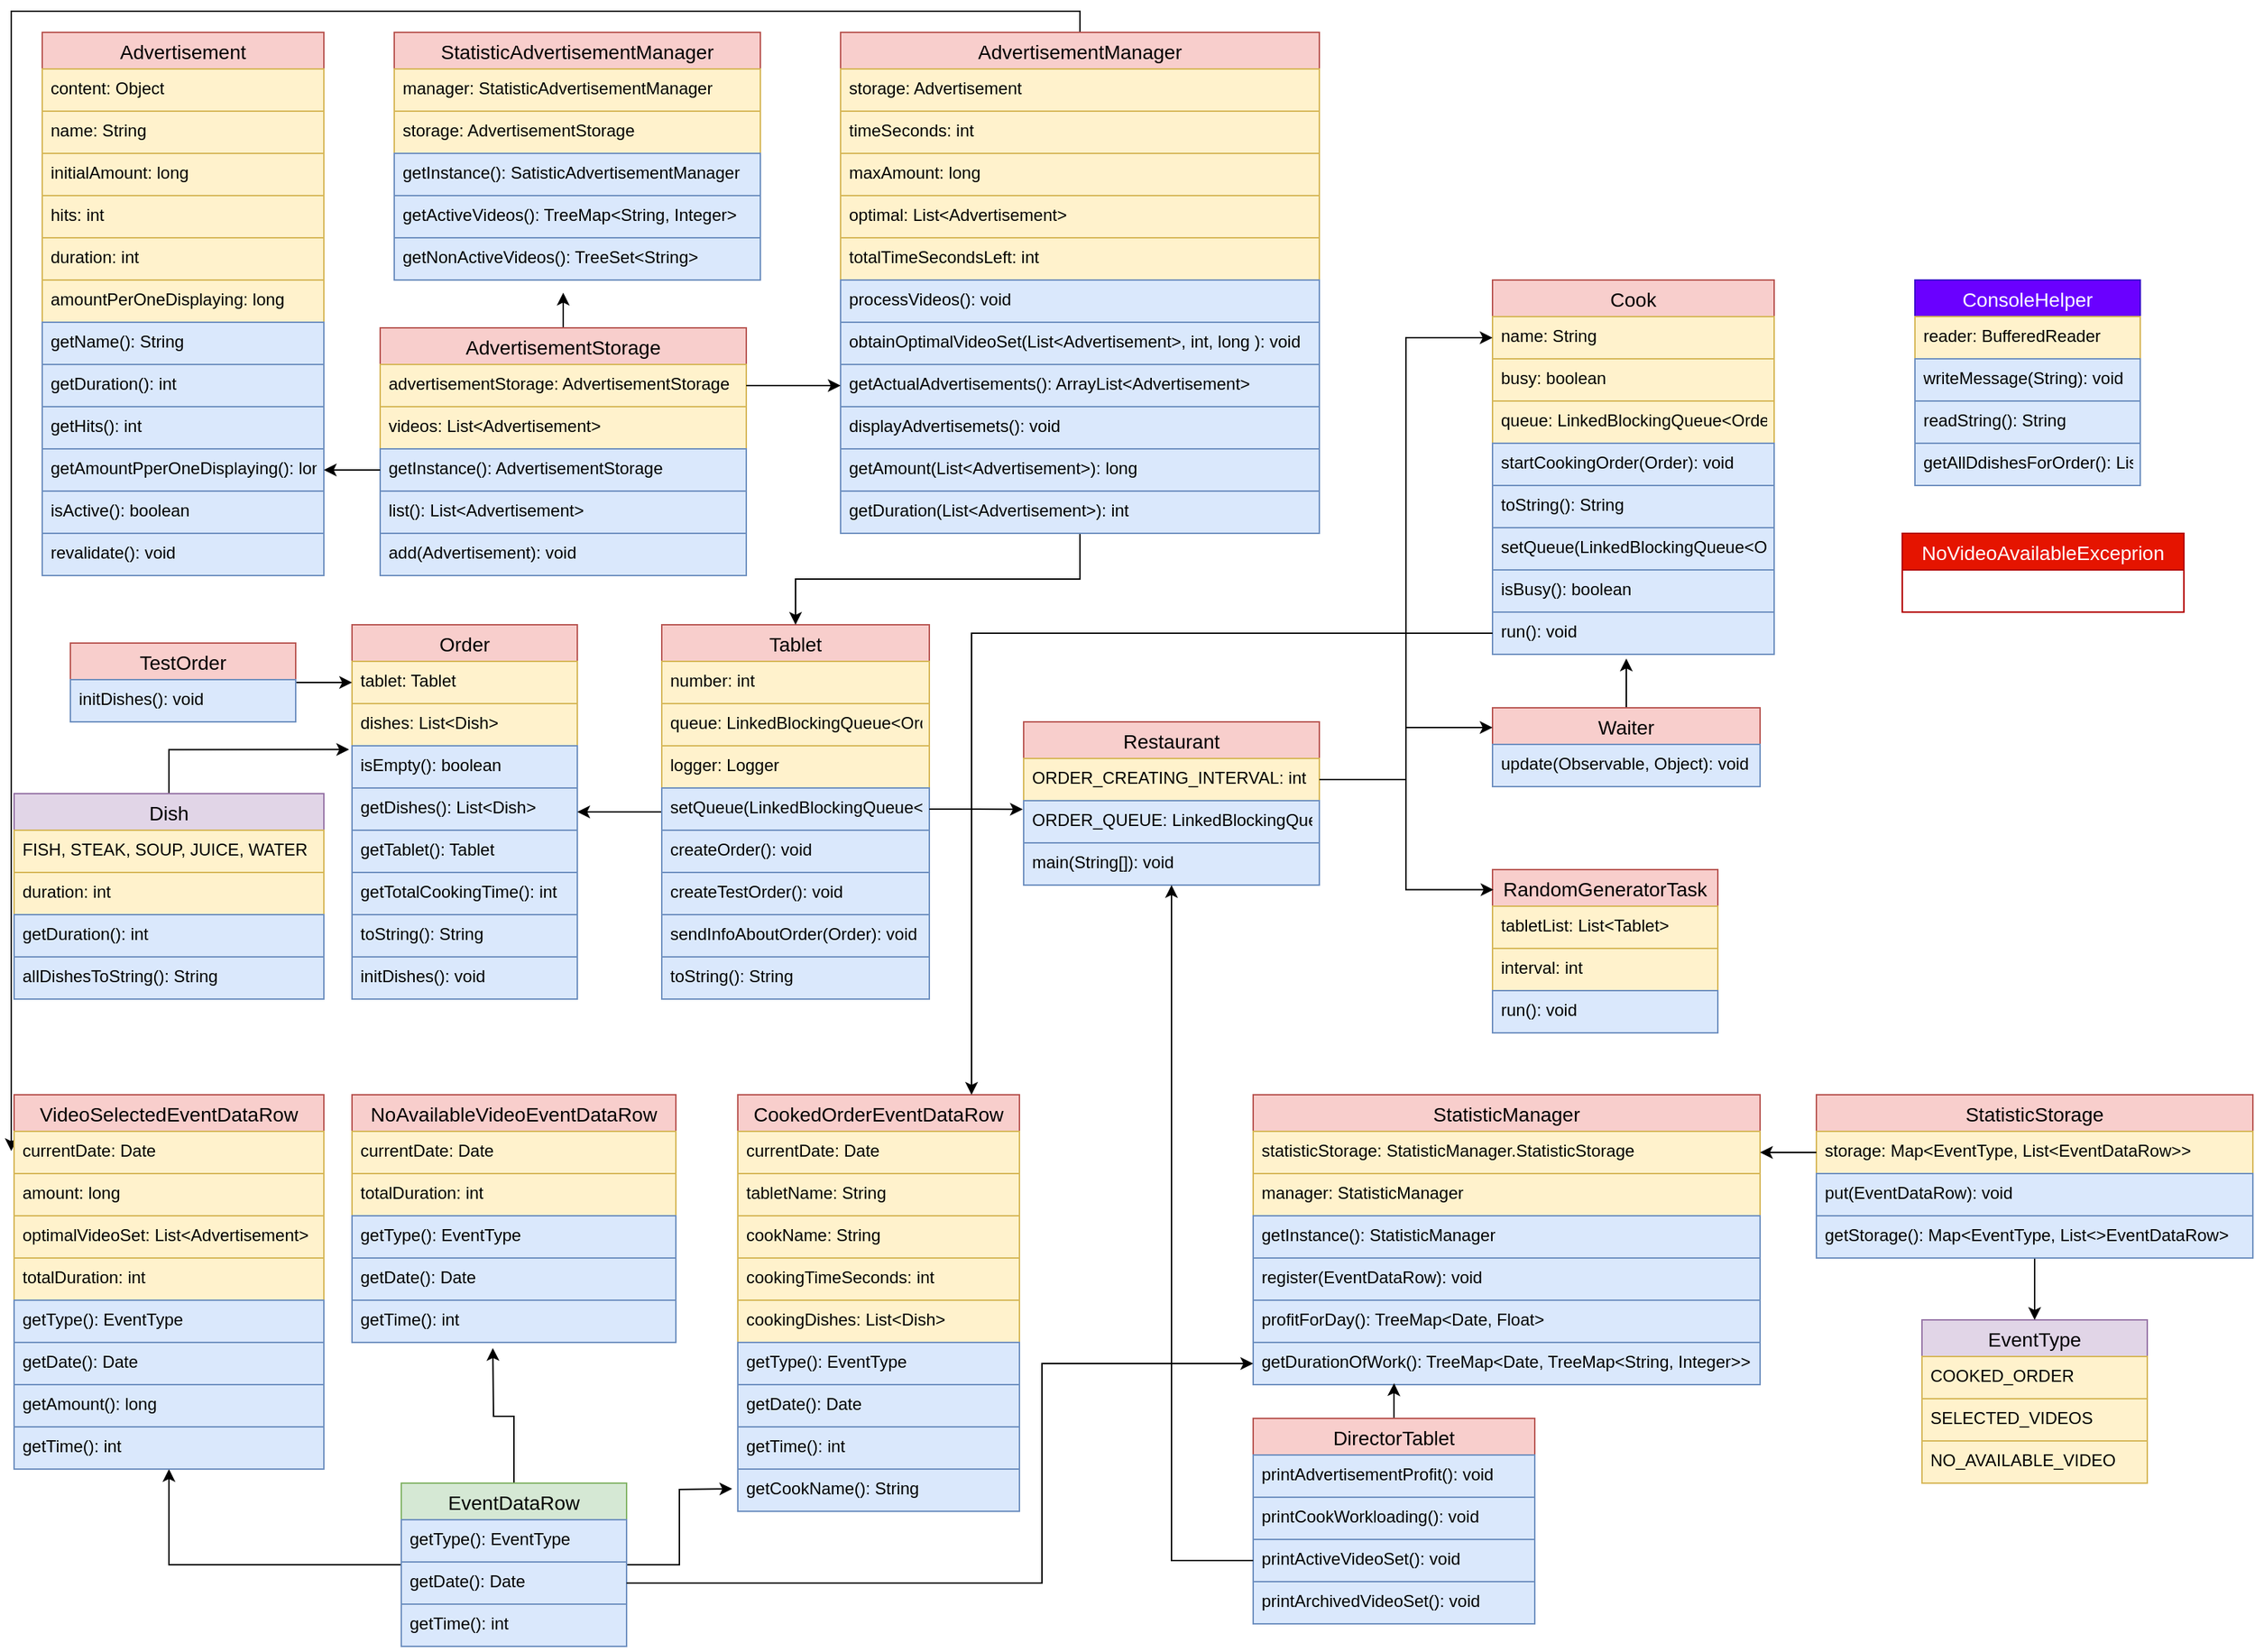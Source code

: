 <mxfile version="14.7.7" type="device"><diagram id="9tcSo3MsW00a01NDQSnM" name="Page-1"><mxGraphModel dx="2866" dy="1134" grid="1" gridSize="10" guides="1" tooltips="1" connect="1" arrows="1" fold="1" page="1" pageScale="1" pageWidth="827" pageHeight="1169" math="0" shadow="0"><root><mxCell id="0"/><mxCell id="1" parent="0"/><mxCell id="SvbA8wDVhmkSrhD4TUdw-50" style="edgeStyle=orthogonalEdgeStyle;rounded=0;orthogonalLoop=1;jettySize=auto;html=1;entryX=-0.013;entryY=1.089;entryDx=0;entryDy=0;entryPerimeter=0;" edge="1" parent="1" source="0KSMePLETnXKYfrE4SNG-3" target="0KSMePLETnXKYfrE4SNG-9"><mxGeometry relative="1" as="geometry"/></mxCell><mxCell id="0KSMePLETnXKYfrE4SNG-3" value="Dish" style="swimlane;fontStyle=0;childLayout=stackLayout;horizontal=1;startSize=26;horizontalStack=0;resizeParent=1;resizeParentMax=0;resizeLast=0;collapsible=1;marginBottom=0;align=center;fontSize=14;fillColor=#e1d5e7;strokeColor=#9673a6;" parent="1" vertex="1"><mxGeometry x="-100" y="646" width="220" height="146" as="geometry"/></mxCell><mxCell id="0KSMePLETnXKYfrE4SNG-4" value="FISH, STEAK, SOUP, JUICE, WATER" style="text;strokeColor=#d6b656;fillColor=#fff2cc;spacingLeft=4;spacingRight=4;overflow=hidden;rotatable=0;points=[[0,0.5],[1,0.5]];portConstraint=eastwest;fontSize=12;" parent="0KSMePLETnXKYfrE4SNG-3" vertex="1"><mxGeometry y="26" width="220" height="30" as="geometry"/></mxCell><mxCell id="yqs5IWZuVzg4XD6wp6dt-7" value="duration: int" style="text;strokeColor=#d6b656;fillColor=#fff2cc;spacingLeft=4;spacingRight=4;overflow=hidden;rotatable=0;points=[[0,0.5],[1,0.5]];portConstraint=eastwest;fontSize=12;" parent="0KSMePLETnXKYfrE4SNG-3" vertex="1"><mxGeometry y="56" width="220" height="30" as="geometry"/></mxCell><mxCell id="yqs5IWZuVzg4XD6wp6dt-8" value="getDuration(): int" style="text;strokeColor=#6c8ebf;fillColor=#dae8fc;spacingLeft=4;spacingRight=4;overflow=hidden;rotatable=0;points=[[0,0.5],[1,0.5]];portConstraint=eastwest;fontSize=12;" parent="0KSMePLETnXKYfrE4SNG-3" vertex="1"><mxGeometry y="86" width="220" height="30" as="geometry"/></mxCell><mxCell id="0KSMePLETnXKYfrE4SNG-5" value="allDishesToString(): String" style="text;strokeColor=#6c8ebf;fillColor=#dae8fc;spacingLeft=4;spacingRight=4;overflow=hidden;rotatable=0;points=[[0,0.5],[1,0.5]];portConstraint=eastwest;fontSize=12;" parent="0KSMePLETnXKYfrE4SNG-3" vertex="1"><mxGeometry y="116" width="220" height="30" as="geometry"/></mxCell><mxCell id="0KSMePLETnXKYfrE4SNG-7" value="Order" style="swimlane;fontStyle=0;childLayout=stackLayout;horizontal=1;startSize=26;horizontalStack=0;resizeParent=1;resizeParentMax=0;resizeLast=0;collapsible=1;marginBottom=0;align=center;fontSize=14;fillColor=#f8cecc;strokeColor=#b85450;" parent="1" vertex="1"><mxGeometry x="140" y="526" width="160" height="266" as="geometry"/></mxCell><mxCell id="0KSMePLETnXKYfrE4SNG-8" value="tablet: Tablet" style="text;strokeColor=#d6b656;fillColor=#fff2cc;spacingLeft=4;spacingRight=4;overflow=hidden;rotatable=0;points=[[0,0.5],[1,0.5]];portConstraint=eastwest;fontSize=12;" parent="0KSMePLETnXKYfrE4SNG-7" vertex="1"><mxGeometry y="26" width="160" height="30" as="geometry"/></mxCell><mxCell id="0KSMePLETnXKYfrE4SNG-9" value="dishes: List&lt;Dish&gt;" style="text;strokeColor=#d6b656;fillColor=#fff2cc;spacingLeft=4;spacingRight=4;overflow=hidden;rotatable=0;points=[[0,0.5],[1,0.5]];portConstraint=eastwest;fontSize=12;" parent="0KSMePLETnXKYfrE4SNG-7" vertex="1"><mxGeometry y="56" width="160" height="30" as="geometry"/></mxCell><mxCell id="yqs5IWZuVzg4XD6wp6dt-12" value="isEmpty(): boolean" style="text;strokeColor=#6c8ebf;fillColor=#dae8fc;spacingLeft=4;spacingRight=4;overflow=hidden;rotatable=0;points=[[0,0.5],[1,0.5]];portConstraint=eastwest;fontSize=12;" parent="0KSMePLETnXKYfrE4SNG-7" vertex="1"><mxGeometry y="86" width="160" height="30" as="geometry"/></mxCell><mxCell id="cyq55A6h-hRoNIijCxql-10" value="getDishes(): List&lt;Dish&gt;" style="text;strokeColor=#6c8ebf;fillColor=#dae8fc;spacingLeft=4;spacingRight=4;overflow=hidden;rotatable=0;points=[[0,0.5],[1,0.5]];portConstraint=eastwest;fontSize=12;" parent="0KSMePLETnXKYfrE4SNG-7" vertex="1"><mxGeometry y="116" width="160" height="30" as="geometry"/></mxCell><mxCell id="SvbA8wDVhmkSrhD4TUdw-31" value="getTablet(): Tablet" style="text;strokeColor=#6c8ebf;fillColor=#dae8fc;spacingLeft=4;spacingRight=4;overflow=hidden;rotatable=0;points=[[0,0.5],[1,0.5]];portConstraint=eastwest;fontSize=12;" vertex="1" parent="0KSMePLETnXKYfrE4SNG-7"><mxGeometry y="146" width="160" height="30" as="geometry"/></mxCell><mxCell id="yqs5IWZuVzg4XD6wp6dt-11" value="getTotalCookingTime(): int" style="text;strokeColor=#6c8ebf;fillColor=#dae8fc;spacingLeft=4;spacingRight=4;overflow=hidden;rotatable=0;points=[[0,0.5],[1,0.5]];portConstraint=eastwest;fontSize=12;" parent="0KSMePLETnXKYfrE4SNG-7" vertex="1"><mxGeometry y="176" width="160" height="30" as="geometry"/></mxCell><mxCell id="0KSMePLETnXKYfrE4SNG-29" value="toString(): String" style="text;strokeColor=#6c8ebf;fillColor=#dae8fc;spacingLeft=4;spacingRight=4;overflow=hidden;rotatable=0;points=[[0,0.5],[1,0.5]];portConstraint=eastwest;fontSize=12;" parent="0KSMePLETnXKYfrE4SNG-7" vertex="1"><mxGeometry y="206" width="160" height="30" as="geometry"/></mxCell><mxCell id="SvbA8wDVhmkSrhD4TUdw-13" value="initDishes(): void" style="text;strokeColor=#6c8ebf;fillColor=#dae8fc;spacingLeft=4;spacingRight=4;overflow=hidden;rotatable=0;points=[[0,0.5],[1,0.5]];portConstraint=eastwest;fontSize=12;" vertex="1" parent="0KSMePLETnXKYfrE4SNG-7"><mxGeometry y="236" width="160" height="30" as="geometry"/></mxCell><mxCell id="0KSMePLETnXKYfrE4SNG-11" value="Restaurant" style="swimlane;fontStyle=0;childLayout=stackLayout;horizontal=1;startSize=26;horizontalStack=0;resizeParent=1;resizeParentMax=0;resizeLast=0;collapsible=1;marginBottom=0;align=center;fontSize=14;fillColor=#f8cecc;strokeColor=#b85450;" parent="1" vertex="1"><mxGeometry x="617" y="595" width="210" height="116" as="geometry"/></mxCell><mxCell id="SvbA8wDVhmkSrhD4TUdw-19" value="ORDER_CREATING_INTERVAL: int" style="text;strokeColor=#d6b656;fillColor=#fff2cc;spacingLeft=4;spacingRight=4;overflow=hidden;rotatable=0;points=[[0,0.5],[1,0.5]];portConstraint=eastwest;fontSize=12;" vertex="1" parent="0KSMePLETnXKYfrE4SNG-11"><mxGeometry y="26" width="210" height="30" as="geometry"/></mxCell><mxCell id="SvbA8wDVhmkSrhD4TUdw-47" value="ORDER_QUEUE: LinkedBlockingQueue&lt;Order&gt;" style="text;strokeColor=#6c8ebf;fillColor=#dae8fc;spacingLeft=4;spacingRight=4;overflow=hidden;rotatable=0;points=[[0,0.5],[1,0.5]];portConstraint=eastwest;fontSize=12;" vertex="1" parent="0KSMePLETnXKYfrE4SNG-11"><mxGeometry y="56" width="210" height="30" as="geometry"/></mxCell><mxCell id="0KSMePLETnXKYfrE4SNG-12" value="main(String[]): void" style="text;strokeColor=#6c8ebf;fillColor=#dae8fc;spacingLeft=4;spacingRight=4;overflow=hidden;rotatable=0;points=[[0,0.5],[1,0.5]];portConstraint=eastwest;fontSize=12;" parent="0KSMePLETnXKYfrE4SNG-11" vertex="1"><mxGeometry y="86" width="210" height="30" as="geometry"/></mxCell><mxCell id="SvbA8wDVhmkSrhD4TUdw-55" style="edgeStyle=orthogonalEdgeStyle;rounded=0;orthogonalLoop=1;jettySize=auto;html=1;entryX=1;entryY=0.5;entryDx=0;entryDy=0;" edge="1" parent="1" source="0KSMePLETnXKYfrE4SNG-15" target="0KSMePLETnXKYfrE4SNG-7"><mxGeometry relative="1" as="geometry"/></mxCell><mxCell id="0KSMePLETnXKYfrE4SNG-15" value="Tablet" style="swimlane;fontStyle=0;childLayout=stackLayout;horizontal=1;startSize=26;horizontalStack=0;resizeParent=1;resizeParentMax=0;resizeLast=0;collapsible=1;marginBottom=0;align=center;fontSize=14;fillColor=#f8cecc;strokeColor=#b85450;" parent="1" vertex="1"><mxGeometry x="360" y="526" width="190" height="266" as="geometry"/></mxCell><mxCell id="0KSMePLETnXKYfrE4SNG-16" value="number: int" style="text;strokeColor=#d6b656;fillColor=#fff2cc;spacingLeft=4;spacingRight=4;overflow=hidden;rotatable=0;points=[[0,0.5],[1,0.5]];portConstraint=eastwest;fontSize=12;" parent="0KSMePLETnXKYfrE4SNG-15" vertex="1"><mxGeometry y="26" width="190" height="30" as="geometry"/></mxCell><mxCell id="SvbA8wDVhmkSrhD4TUdw-48" value="queue: LinkedBlockingQueue&lt;Order&gt;" style="text;strokeColor=#d6b656;fillColor=#fff2cc;spacingLeft=4;spacingRight=4;overflow=hidden;rotatable=0;points=[[0,0.5],[1,0.5]];portConstraint=eastwest;fontSize=12;" vertex="1" parent="0KSMePLETnXKYfrE4SNG-15"><mxGeometry y="56" width="190" height="30" as="geometry"/></mxCell><mxCell id="0KSMePLETnXKYfrE4SNG-30" value="logger: Logger" style="text;strokeColor=#d6b656;fillColor=#fff2cc;spacingLeft=4;spacingRight=4;overflow=hidden;rotatable=0;points=[[0,0.5],[1,0.5]];portConstraint=eastwest;fontSize=12;" parent="0KSMePLETnXKYfrE4SNG-15" vertex="1"><mxGeometry y="86" width="190" height="30" as="geometry"/></mxCell><mxCell id="SvbA8wDVhmkSrhD4TUdw-49" value="setQueue(LinkedBlockingQueue&lt;Order&gt;): void" style="text;strokeColor=#6c8ebf;fillColor=#dae8fc;spacingLeft=4;spacingRight=4;overflow=hidden;rotatable=0;points=[[0,0.5],[1,0.5]];portConstraint=eastwest;fontSize=12;" vertex="1" parent="0KSMePLETnXKYfrE4SNG-15"><mxGeometry y="116" width="190" height="30" as="geometry"/></mxCell><mxCell id="0KSMePLETnXKYfrE4SNG-17" value="createOrder(): void" style="text;strokeColor=#6c8ebf;fillColor=#dae8fc;spacingLeft=4;spacingRight=4;overflow=hidden;rotatable=0;points=[[0,0.5],[1,0.5]];portConstraint=eastwest;fontSize=12;" parent="0KSMePLETnXKYfrE4SNG-15" vertex="1"><mxGeometry y="146" width="190" height="30" as="geometry"/></mxCell><mxCell id="SvbA8wDVhmkSrhD4TUdw-29" value="createTestOrder(): void" style="text;strokeColor=#6c8ebf;fillColor=#dae8fc;spacingLeft=4;spacingRight=4;overflow=hidden;rotatable=0;points=[[0,0.5],[1,0.5]];portConstraint=eastwest;fontSize=12;" vertex="1" parent="0KSMePLETnXKYfrE4SNG-15"><mxGeometry y="176" width="190" height="30" as="geometry"/></mxCell><mxCell id="SvbA8wDVhmkSrhD4TUdw-30" value="sendInfoAboutOrder(Order): void" style="text;strokeColor=#6c8ebf;fillColor=#dae8fc;spacingLeft=4;spacingRight=4;overflow=hidden;rotatable=0;points=[[0,0.5],[1,0.5]];portConstraint=eastwest;fontSize=12;" vertex="1" parent="0KSMePLETnXKYfrE4SNG-15"><mxGeometry y="206" width="190" height="30" as="geometry"/></mxCell><mxCell id="0KSMePLETnXKYfrE4SNG-28" value="toString(): String" style="text;strokeColor=#6c8ebf;fillColor=#dae8fc;spacingLeft=4;spacingRight=4;overflow=hidden;rotatable=0;points=[[0,0.5],[1,0.5]];portConstraint=eastwest;fontSize=12;" parent="0KSMePLETnXKYfrE4SNG-15" vertex="1"><mxGeometry y="236" width="190" height="30" as="geometry"/></mxCell><mxCell id="0KSMePLETnXKYfrE4SNG-23" value="ConsoleHelper" style="swimlane;fontStyle=0;childLayout=stackLayout;horizontal=1;startSize=26;horizontalStack=0;resizeParent=1;resizeParentMax=0;resizeLast=0;collapsible=1;marginBottom=0;align=center;fontSize=14;fillColor=#6a00ff;strokeColor=#3700CC;fontColor=#ffffff;" parent="1" vertex="1"><mxGeometry x="1250" y="281" width="160" height="146" as="geometry"/></mxCell><mxCell id="0KSMePLETnXKYfrE4SNG-24" value="reader: BufferedReader" style="text;strokeColor=#d6b656;fillColor=#fff2cc;spacingLeft=4;spacingRight=4;overflow=hidden;rotatable=0;points=[[0,0.5],[1,0.5]];portConstraint=eastwest;fontSize=12;" parent="0KSMePLETnXKYfrE4SNG-23" vertex="1"><mxGeometry y="26" width="160" height="30" as="geometry"/></mxCell><mxCell id="0KSMePLETnXKYfrE4SNG-25" value="writeMessage(String): void" style="text;strokeColor=#6c8ebf;fillColor=#dae8fc;spacingLeft=4;spacingRight=4;overflow=hidden;rotatable=0;points=[[0,0.5],[1,0.5]];portConstraint=eastwest;fontSize=12;" parent="0KSMePLETnXKYfrE4SNG-23" vertex="1"><mxGeometry y="56" width="160" height="30" as="geometry"/></mxCell><mxCell id="0KSMePLETnXKYfrE4SNG-26" value="readString(): String" style="text;strokeColor=#6c8ebf;fillColor=#dae8fc;spacingLeft=4;spacingRight=4;overflow=hidden;rotatable=0;points=[[0,0.5],[1,0.5]];portConstraint=eastwest;fontSize=12;" parent="0KSMePLETnXKYfrE4SNG-23" vertex="1"><mxGeometry y="86" width="160" height="30" as="geometry"/></mxCell><mxCell id="0KSMePLETnXKYfrE4SNG-27" value="getAllDdishesForOrder(): List&lt;Dish&gt;" style="text;strokeColor=#6c8ebf;fillColor=#dae8fc;spacingLeft=4;spacingRight=4;overflow=hidden;rotatable=0;points=[[0,0.5],[1,0.5]];portConstraint=eastwest;fontSize=12;" parent="0KSMePLETnXKYfrE4SNG-23" vertex="1"><mxGeometry y="116" width="160" height="30" as="geometry"/></mxCell><mxCell id="yqs5IWZuVzg4XD6wp6dt-1" value="Cook" style="swimlane;fontStyle=0;childLayout=stackLayout;horizontal=1;startSize=26;horizontalStack=0;resizeParent=1;resizeParentMax=0;resizeLast=0;collapsible=1;marginBottom=0;align=center;fontSize=14;fillColor=#f8cecc;strokeColor=#b85450;" parent="1" vertex="1"><mxGeometry x="950" y="281" width="200" height="266" as="geometry"/></mxCell><mxCell id="yqs5IWZuVzg4XD6wp6dt-2" value="name: String" style="text;strokeColor=#d6b656;fillColor=#fff2cc;spacingLeft=4;spacingRight=4;overflow=hidden;rotatable=0;points=[[0,0.5],[1,0.5]];portConstraint=eastwest;fontSize=12;" parent="yqs5IWZuVzg4XD6wp6dt-1" vertex="1"><mxGeometry y="26" width="200" height="30" as="geometry"/></mxCell><mxCell id="SvbA8wDVhmkSrhD4TUdw-39" value="busy: boolean" style="text;strokeColor=#d6b656;fillColor=#fff2cc;spacingLeft=4;spacingRight=4;overflow=hidden;rotatable=0;points=[[0,0.5],[1,0.5]];portConstraint=eastwest;fontSize=12;" vertex="1" parent="yqs5IWZuVzg4XD6wp6dt-1"><mxGeometry y="56" width="200" height="30" as="geometry"/></mxCell><mxCell id="SvbA8wDVhmkSrhD4TUdw-43" value="queue: LinkedBlockingQueue&lt;Order&gt;" style="text;strokeColor=#d6b656;fillColor=#fff2cc;spacingLeft=4;spacingRight=4;overflow=hidden;rotatable=0;points=[[0,0.5],[1,0.5]];portConstraint=eastwest;fontSize=12;" vertex="1" parent="yqs5IWZuVzg4XD6wp6dt-1"><mxGeometry y="86" width="200" height="30" as="geometry"/></mxCell><mxCell id="SvbA8wDVhmkSrhD4TUdw-32" value="startCookingOrder(Order): void" style="text;strokeColor=#6c8ebf;fillColor=#dae8fc;spacingLeft=4;spacingRight=4;overflow=hidden;rotatable=0;points=[[0,0.5],[1,0.5]];portConstraint=eastwest;fontSize=12;" vertex="1" parent="yqs5IWZuVzg4XD6wp6dt-1"><mxGeometry y="116" width="200" height="30" as="geometry"/></mxCell><mxCell id="yqs5IWZuVzg4XD6wp6dt-5" value="toString(): String" style="text;strokeColor=#6c8ebf;fillColor=#dae8fc;spacingLeft=4;spacingRight=4;overflow=hidden;rotatable=0;points=[[0,0.5],[1,0.5]];portConstraint=eastwest;fontSize=12;" parent="yqs5IWZuVzg4XD6wp6dt-1" vertex="1"><mxGeometry y="146" width="200" height="30" as="geometry"/></mxCell><mxCell id="SvbA8wDVhmkSrhD4TUdw-44" value="setQueue(LinkedBlockingQueue&lt;Order&gt;): void" style="text;strokeColor=#6c8ebf;fillColor=#dae8fc;spacingLeft=4;spacingRight=4;overflow=hidden;rotatable=0;points=[[0,0.5],[1,0.5]];portConstraint=eastwest;fontSize=12;" vertex="1" parent="yqs5IWZuVzg4XD6wp6dt-1"><mxGeometry y="176" width="200" height="30" as="geometry"/></mxCell><mxCell id="SvbA8wDVhmkSrhD4TUdw-40" value="isBusy(): boolean" style="text;strokeColor=#6c8ebf;fillColor=#dae8fc;spacingLeft=4;spacingRight=4;overflow=hidden;rotatable=0;points=[[0,0.5],[1,0.5]];portConstraint=eastwest;fontSize=12;" vertex="1" parent="yqs5IWZuVzg4XD6wp6dt-1"><mxGeometry y="206" width="200" height="30" as="geometry"/></mxCell><mxCell id="SvbA8wDVhmkSrhD4TUdw-45" value="run(): void" style="text;strokeColor=#6c8ebf;fillColor=#dae8fc;spacingLeft=4;spacingRight=4;overflow=hidden;rotatable=0;points=[[0,0.5],[1,0.5]];portConstraint=eastwest;fontSize=12;" vertex="1" parent="yqs5IWZuVzg4XD6wp6dt-1"><mxGeometry y="236" width="200" height="30" as="geometry"/></mxCell><mxCell id="yqs5IWZuVzg4XD6wp6dt-13" value="Advertisement" style="swimlane;fontStyle=0;childLayout=stackLayout;horizontal=1;startSize=26;horizontalStack=0;resizeParent=1;resizeParentMax=0;resizeLast=0;collapsible=1;marginBottom=0;align=center;fontSize=14;fillColor=#f8cecc;strokeColor=#b85450;" parent="1" vertex="1"><mxGeometry x="-80" y="105" width="200" height="386" as="geometry"/></mxCell><mxCell id="yqs5IWZuVzg4XD6wp6dt-14" value="content: Object" style="text;strokeColor=#d6b656;fillColor=#fff2cc;spacingLeft=4;spacingRight=4;overflow=hidden;rotatable=0;points=[[0,0.5],[1,0.5]];portConstraint=eastwest;fontSize=12;" parent="yqs5IWZuVzg4XD6wp6dt-13" vertex="1"><mxGeometry y="26" width="200" height="30" as="geometry"/></mxCell><mxCell id="yqs5IWZuVzg4XD6wp6dt-15" value="name: String" style="text;strokeColor=#d6b656;fillColor=#fff2cc;spacingLeft=4;spacingRight=4;overflow=hidden;rotatable=0;points=[[0,0.5],[1,0.5]];portConstraint=eastwest;fontSize=12;" parent="yqs5IWZuVzg4XD6wp6dt-13" vertex="1"><mxGeometry y="56" width="200" height="30" as="geometry"/></mxCell><mxCell id="yqs5IWZuVzg4XD6wp6dt-16" value="initialAmount: long" style="text;strokeColor=#d6b656;fillColor=#fff2cc;spacingLeft=4;spacingRight=4;overflow=hidden;rotatable=0;points=[[0,0.5],[1,0.5]];portConstraint=eastwest;fontSize=12;" parent="yqs5IWZuVzg4XD6wp6dt-13" vertex="1"><mxGeometry y="86" width="200" height="30" as="geometry"/></mxCell><mxCell id="yqs5IWZuVzg4XD6wp6dt-17" value="hits: int" style="text;strokeColor=#d6b656;fillColor=#fff2cc;spacingLeft=4;spacingRight=4;overflow=hidden;rotatable=0;points=[[0,0.5],[1,0.5]];portConstraint=eastwest;fontSize=12;" parent="yqs5IWZuVzg4XD6wp6dt-13" vertex="1"><mxGeometry y="116" width="200" height="30" as="geometry"/></mxCell><mxCell id="yqs5IWZuVzg4XD6wp6dt-18" value="duration: int" style="text;strokeColor=#d6b656;fillColor=#fff2cc;spacingLeft=4;spacingRight=4;overflow=hidden;rotatable=0;points=[[0,0.5],[1,0.5]];portConstraint=eastwest;fontSize=12;" parent="yqs5IWZuVzg4XD6wp6dt-13" vertex="1"><mxGeometry y="146" width="200" height="30" as="geometry"/></mxCell><mxCell id="yqs5IWZuVzg4XD6wp6dt-40" value="amountPerOneDisplaying: long" style="text;strokeColor=#d6b656;fillColor=#fff2cc;spacingLeft=4;spacingRight=4;overflow=hidden;rotatable=0;points=[[0,0.5],[1,0.5]];portConstraint=eastwest;fontSize=12;" parent="yqs5IWZuVzg4XD6wp6dt-13" vertex="1"><mxGeometry y="176" width="200" height="30" as="geometry"/></mxCell><mxCell id="yqs5IWZuVzg4XD6wp6dt-41" value="getName(): String" style="text;strokeColor=#6c8ebf;fillColor=#dae8fc;spacingLeft=4;spacingRight=4;overflow=hidden;rotatable=0;points=[[0,0.5],[1,0.5]];portConstraint=eastwest;fontSize=12;" parent="yqs5IWZuVzg4XD6wp6dt-13" vertex="1"><mxGeometry y="206" width="200" height="30" as="geometry"/></mxCell><mxCell id="yqs5IWZuVzg4XD6wp6dt-42" value="getDuration(): int" style="text;strokeColor=#6c8ebf;fillColor=#dae8fc;spacingLeft=4;spacingRight=4;overflow=hidden;rotatable=0;points=[[0,0.5],[1,0.5]];portConstraint=eastwest;fontSize=12;" parent="yqs5IWZuVzg4XD6wp6dt-13" vertex="1"><mxGeometry y="236" width="200" height="30" as="geometry"/></mxCell><mxCell id="SvbA8wDVhmkSrhD4TUdw-1" value="getHits(): int" style="text;strokeColor=#6c8ebf;fillColor=#dae8fc;spacingLeft=4;spacingRight=4;overflow=hidden;rotatable=0;points=[[0,0.5],[1,0.5]];portConstraint=eastwest;fontSize=12;" vertex="1" parent="yqs5IWZuVzg4XD6wp6dt-13"><mxGeometry y="266" width="200" height="30" as="geometry"/></mxCell><mxCell id="yqs5IWZuVzg4XD6wp6dt-43" value="getAmountPperOneDisplaying(): long" style="text;strokeColor=#6c8ebf;fillColor=#dae8fc;spacingLeft=4;spacingRight=4;overflow=hidden;rotatable=0;points=[[0,0.5],[1,0.5]];portConstraint=eastwest;fontSize=12;" parent="yqs5IWZuVzg4XD6wp6dt-13" vertex="1"><mxGeometry y="296" width="200" height="30" as="geometry"/></mxCell><mxCell id="vm6goW_qzwvFzipKLez2-1" value="isActive(): boolean" style="text;strokeColor=#6c8ebf;fillColor=#dae8fc;spacingLeft=4;spacingRight=4;overflow=hidden;rotatable=0;points=[[0,0.5],[1,0.5]];portConstraint=eastwest;fontSize=12;" parent="yqs5IWZuVzg4XD6wp6dt-13" vertex="1"><mxGeometry y="326" width="200" height="30" as="geometry"/></mxCell><mxCell id="yqs5IWZuVzg4XD6wp6dt-47" value="revalidate(): void" style="text;strokeColor=#6c8ebf;fillColor=#dae8fc;spacingLeft=4;spacingRight=4;overflow=hidden;rotatable=0;points=[[0,0.5],[1,0.5]];portConstraint=eastwest;fontSize=12;" parent="yqs5IWZuVzg4XD6wp6dt-13" vertex="1"><mxGeometry y="356" width="200" height="30" as="geometry"/></mxCell><mxCell id="SvbA8wDVhmkSrhD4TUdw-62" style="edgeStyle=orthogonalEdgeStyle;rounded=0;orthogonalLoop=1;jettySize=auto;html=1;" edge="1" parent="1" source="yqs5IWZuVzg4XD6wp6dt-19"><mxGeometry relative="1" as="geometry"><mxPoint x="290" y="290.0" as="targetPoint"/></mxGeometry></mxCell><mxCell id="yqs5IWZuVzg4XD6wp6dt-19" value="AdvertisementStorage" style="swimlane;fontStyle=0;childLayout=stackLayout;horizontal=1;startSize=26;horizontalStack=0;resizeParent=1;resizeParentMax=0;resizeLast=0;collapsible=1;marginBottom=0;align=center;fontSize=14;fillColor=#f8cecc;strokeColor=#b85450;" parent="1" vertex="1"><mxGeometry x="160" y="315" width="260" height="176" as="geometry"/></mxCell><mxCell id="yqs5IWZuVzg4XD6wp6dt-20" value="advertisementStorage: AdvertisementStorage" style="text;strokeColor=#d6b656;fillColor=#fff2cc;spacingLeft=4;spacingRight=4;overflow=hidden;rotatable=0;points=[[0,0.5],[1,0.5]];portConstraint=eastwest;fontSize=12;" parent="yqs5IWZuVzg4XD6wp6dt-19" vertex="1"><mxGeometry y="26" width="260" height="30" as="geometry"/></mxCell><mxCell id="yqs5IWZuVzg4XD6wp6dt-37" value="videos: List&lt;Advertisement&gt;" style="text;strokeColor=#d6b656;fillColor=#fff2cc;spacingLeft=4;spacingRight=4;overflow=hidden;rotatable=0;points=[[0,0.5],[1,0.5]];portConstraint=eastwest;fontSize=12;" parent="yqs5IWZuVzg4XD6wp6dt-19" vertex="1"><mxGeometry y="56" width="260" height="30" as="geometry"/></mxCell><mxCell id="yqs5IWZuVzg4XD6wp6dt-21" value="getInstance(): AdvertisementStorage" style="text;strokeColor=#6c8ebf;fillColor=#dae8fc;spacingLeft=4;spacingRight=4;overflow=hidden;rotatable=0;points=[[0,0.5],[1,0.5]];portConstraint=eastwest;fontSize=12;" parent="yqs5IWZuVzg4XD6wp6dt-19" vertex="1"><mxGeometry y="86" width="260" height="30" as="geometry"/></mxCell><mxCell id="yqs5IWZuVzg4XD6wp6dt-39" value="list(): List&lt;Advertisement&gt;" style="text;strokeColor=#6c8ebf;fillColor=#dae8fc;spacingLeft=4;spacingRight=4;overflow=hidden;rotatable=0;points=[[0,0.5],[1,0.5]];portConstraint=eastwest;fontSize=12;" parent="yqs5IWZuVzg4XD6wp6dt-19" vertex="1"><mxGeometry y="116" width="260" height="30" as="geometry"/></mxCell><mxCell id="yqs5IWZuVzg4XD6wp6dt-38" value="add(Advertisement): void" style="text;strokeColor=#6c8ebf;fillColor=#dae8fc;spacingLeft=4;spacingRight=4;overflow=hidden;rotatable=0;points=[[0,0.5],[1,0.5]];portConstraint=eastwest;fontSize=12;" parent="yqs5IWZuVzg4XD6wp6dt-19" vertex="1"><mxGeometry y="146" width="260" height="30" as="geometry"/></mxCell><mxCell id="SvbA8wDVhmkSrhD4TUdw-65" style="edgeStyle=orthogonalEdgeStyle;rounded=0;orthogonalLoop=1;jettySize=auto;html=1;" edge="1" parent="1" source="yqs5IWZuVzg4XD6wp6dt-23" target="0KSMePLETnXKYfrE4SNG-15"><mxGeometry relative="1" as="geometry"/></mxCell><mxCell id="SvbA8wDVhmkSrhD4TUdw-70" style="edgeStyle=orthogonalEdgeStyle;rounded=0;orthogonalLoop=1;jettySize=auto;html=1;" edge="1" parent="1" source="yqs5IWZuVzg4XD6wp6dt-23"><mxGeometry relative="1" as="geometry"><mxPoint x="-102" y="900" as="targetPoint"/><Array as="points"><mxPoint x="657" y="90"/><mxPoint x="-102" y="90"/></Array></mxGeometry></mxCell><mxCell id="yqs5IWZuVzg4XD6wp6dt-23" value="AdvertisementManager" style="swimlane;fontStyle=0;childLayout=stackLayout;horizontal=1;startSize=26;horizontalStack=0;resizeParent=1;resizeParentMax=0;resizeLast=0;collapsible=1;marginBottom=0;align=center;fontSize=14;fillColor=#f8cecc;strokeColor=#b85450;" parent="1" vertex="1"><mxGeometry x="487" y="105" width="340" height="356" as="geometry"/></mxCell><mxCell id="yqs5IWZuVzg4XD6wp6dt-35" value="storage: Advertisement" style="text;strokeColor=#d6b656;fillColor=#fff2cc;spacingLeft=4;spacingRight=4;overflow=hidden;rotatable=0;points=[[0,0.5],[1,0.5]];portConstraint=eastwest;fontSize=12;" parent="yqs5IWZuVzg4XD6wp6dt-23" vertex="1"><mxGeometry y="26" width="340" height="30" as="geometry"/></mxCell><mxCell id="yqs5IWZuVzg4XD6wp6dt-45" value="timeSeconds: int" style="text;strokeColor=#d6b656;fillColor=#fff2cc;spacingLeft=4;spacingRight=4;overflow=hidden;rotatable=0;points=[[0,0.5],[1,0.5]];portConstraint=eastwest;fontSize=12;" parent="yqs5IWZuVzg4XD6wp6dt-23" vertex="1"><mxGeometry y="56" width="340" height="30" as="geometry"/></mxCell><mxCell id="vm6goW_qzwvFzipKLez2-3" value="maxAmount: long" style="text;strokeColor=#d6b656;fillColor=#fff2cc;spacingLeft=4;spacingRight=4;overflow=hidden;rotatable=0;points=[[0,0.5],[1,0.5]];portConstraint=eastwest;fontSize=12;" parent="yqs5IWZuVzg4XD6wp6dt-23" vertex="1"><mxGeometry y="86" width="340" height="30" as="geometry"/></mxCell><mxCell id="vm6goW_qzwvFzipKLez2-5" value="optimal: List&lt;Advertisement&gt;" style="text;strokeColor=#d6b656;fillColor=#fff2cc;spacingLeft=4;spacingRight=4;overflow=hidden;rotatable=0;points=[[0,0.5],[1,0.5]];portConstraint=eastwest;fontSize=12;" parent="yqs5IWZuVzg4XD6wp6dt-23" vertex="1"><mxGeometry y="116" width="340" height="30" as="geometry"/></mxCell><mxCell id="vm6goW_qzwvFzipKLez2-4" value="totalTimeSecondsLeft: int" style="text;strokeColor=#d6b656;fillColor=#fff2cc;spacingLeft=4;spacingRight=4;overflow=hidden;rotatable=0;points=[[0,0.5],[1,0.5]];portConstraint=eastwest;fontSize=12;" parent="yqs5IWZuVzg4XD6wp6dt-23" vertex="1"><mxGeometry y="146" width="340" height="30" as="geometry"/></mxCell><mxCell id="yqs5IWZuVzg4XD6wp6dt-46" value="processVideos(): void" style="text;strokeColor=#6c8ebf;fillColor=#dae8fc;spacingLeft=4;spacingRight=4;overflow=hidden;rotatable=0;points=[[0,0.5],[1,0.5]];portConstraint=eastwest;fontSize=12;" parent="yqs5IWZuVzg4XD6wp6dt-23" vertex="1"><mxGeometry y="176" width="340" height="30" as="geometry"/></mxCell><mxCell id="vm6goW_qzwvFzipKLez2-6" value="obtainOptimalVideoSet(List&lt;Advertisement&gt;, int, long ): void" style="text;strokeColor=#6c8ebf;fillColor=#dae8fc;spacingLeft=4;spacingRight=4;overflow=hidden;rotatable=0;points=[[0,0.5],[1,0.5]];portConstraint=eastwest;fontSize=12;" parent="yqs5IWZuVzg4XD6wp6dt-23" vertex="1"><mxGeometry y="206" width="340" height="30" as="geometry"/></mxCell><mxCell id="vm6goW_qzwvFzipKLez2-7" value="getActualAdvertisements(): ArrayList&lt;Advertisement&gt;" style="text;strokeColor=#6c8ebf;fillColor=#dae8fc;spacingLeft=4;spacingRight=4;overflow=hidden;rotatable=0;points=[[0,0.5],[1,0.5]];portConstraint=eastwest;fontSize=12;" parent="yqs5IWZuVzg4XD6wp6dt-23" vertex="1"><mxGeometry y="236" width="340" height="30" as="geometry"/></mxCell><mxCell id="vm6goW_qzwvFzipKLez2-8" value="displayAdvertisemets(): void" style="text;strokeColor=#6c8ebf;fillColor=#dae8fc;spacingLeft=4;spacingRight=4;overflow=hidden;rotatable=0;points=[[0,0.5],[1,0.5]];portConstraint=eastwest;fontSize=12;" parent="yqs5IWZuVzg4XD6wp6dt-23" vertex="1"><mxGeometry y="266" width="340" height="30" as="geometry"/></mxCell><mxCell id="cyq55A6h-hRoNIijCxql-9" value="getAmount(List&lt;Advertisement&gt;): long" style="text;strokeColor=#6c8ebf;fillColor=#dae8fc;spacingLeft=4;spacingRight=4;overflow=hidden;rotatable=0;points=[[0,0.5],[1,0.5]];portConstraint=eastwest;fontSize=12;" parent="yqs5IWZuVzg4XD6wp6dt-23" vertex="1"><mxGeometry y="296" width="340" height="30" as="geometry"/></mxCell><mxCell id="cyq55A6h-hRoNIijCxql-7" value="getDuration(List&lt;Advertisement&gt;): int" style="text;strokeColor=#6c8ebf;fillColor=#dae8fc;spacingLeft=4;spacingRight=4;overflow=hidden;rotatable=0;points=[[0,0.5],[1,0.5]];portConstraint=eastwest;fontSize=12;" parent="yqs5IWZuVzg4XD6wp6dt-23" vertex="1"><mxGeometry y="326" width="340" height="30" as="geometry"/></mxCell><mxCell id="yqs5IWZuVzg4XD6wp6dt-48" value="NoVideoAvailableExceprion" style="swimlane;fontStyle=0;childLayout=stackLayout;horizontal=1;startSize=26;horizontalStack=0;resizeParent=1;resizeParentMax=0;resizeLast=0;collapsible=1;marginBottom=0;align=center;fontSize=14;fillColor=#e51400;strokeColor=#B20000;fontColor=#ffffff;" parent="1" vertex="1"><mxGeometry x="1241" y="461" width="200" height="56" as="geometry"/></mxCell><mxCell id="vm6goW_qzwvFzipKLez2-37" style="edgeStyle=orthogonalEdgeStyle;rounded=0;orthogonalLoop=1;jettySize=auto;html=1;" parent="1" source="vm6goW_qzwvFzipKLez2-9" target="vm6goW_qzwvFzipKLez2-18" edge="1"><mxGeometry relative="1" as="geometry"/></mxCell><mxCell id="SvbA8wDVhmkSrhD4TUdw-66" style="edgeStyle=orthogonalEdgeStyle;rounded=0;orthogonalLoop=1;jettySize=auto;html=1;" edge="1" parent="1" source="vm6goW_qzwvFzipKLez2-9"><mxGeometry relative="1" as="geometry"><mxPoint x="240" y="1040" as="targetPoint"/></mxGeometry></mxCell><mxCell id="SvbA8wDVhmkSrhD4TUdw-79" style="edgeStyle=orthogonalEdgeStyle;rounded=0;orthogonalLoop=1;jettySize=auto;html=1;" edge="1" parent="1" source="vm6goW_qzwvFzipKLez2-9"><mxGeometry relative="1" as="geometry"><mxPoint x="410" y="1140" as="targetPoint"/></mxGeometry></mxCell><mxCell id="vm6goW_qzwvFzipKLez2-9" value="EventDataRow" style="swimlane;fontStyle=0;childLayout=stackLayout;horizontal=1;startSize=26;horizontalStack=0;resizeParent=1;resizeParentMax=0;resizeLast=0;collapsible=1;marginBottom=0;align=center;fontSize=14;fillColor=#d5e8d4;strokeColor=#82b366;" parent="1" vertex="1"><mxGeometry x="175" y="1136" width="160" height="116" as="geometry"/></mxCell><mxCell id="cyq55A6h-hRoNIijCxql-15" value="getType(): EventType" style="text;strokeColor=#6c8ebf;fillColor=#dae8fc;spacingLeft=4;spacingRight=4;overflow=hidden;rotatable=0;points=[[0,0.5],[1,0.5]];portConstraint=eastwest;fontSize=12;" parent="vm6goW_qzwvFzipKLez2-9" vertex="1"><mxGeometry y="26" width="160" height="30" as="geometry"/></mxCell><mxCell id="cyq55A6h-hRoNIijCxql-22" value="getDate(): Date" style="text;strokeColor=#6c8ebf;fillColor=#dae8fc;spacingLeft=4;spacingRight=4;overflow=hidden;rotatable=0;points=[[0,0.5],[1,0.5]];portConstraint=eastwest;fontSize=12;" parent="vm6goW_qzwvFzipKLez2-9" vertex="1"><mxGeometry y="56" width="160" height="30" as="geometry"/></mxCell><mxCell id="cyq55A6h-hRoNIijCxql-23" value="getTime(): int" style="text;strokeColor=#6c8ebf;fillColor=#dae8fc;spacingLeft=4;spacingRight=4;overflow=hidden;rotatable=0;points=[[0,0.5],[1,0.5]];portConstraint=eastwest;fontSize=12;" parent="vm6goW_qzwvFzipKLez2-9" vertex="1"><mxGeometry y="86" width="160" height="30" as="geometry"/></mxCell><mxCell id="vm6goW_qzwvFzipKLez2-13" value="StatisticManager" style="swimlane;fontStyle=0;childLayout=stackLayout;horizontal=1;startSize=26;horizontalStack=0;resizeParent=1;resizeParentMax=0;resizeLast=0;collapsible=1;marginBottom=0;align=center;fontSize=14;fillColor=#f8cecc;strokeColor=#b85450;" parent="1" vertex="1"><mxGeometry x="780" y="860" width="360" height="206" as="geometry"/></mxCell><mxCell id="cyq55A6h-hRoNIijCxql-1" value="statisticStorage: StatisticManager.StatisticStorage" style="text;strokeColor=#d6b656;fillColor=#fff2cc;spacingLeft=4;spacingRight=4;overflow=hidden;rotatable=0;points=[[0,0.5],[1,0.5]];portConstraint=eastwest;fontSize=12;" parent="vm6goW_qzwvFzipKLez2-13" vertex="1"><mxGeometry y="26" width="360" height="30" as="geometry"/></mxCell><mxCell id="vm6goW_qzwvFzipKLez2-14" value="manager: StatisticManager" style="text;strokeColor=#d6b656;fillColor=#fff2cc;spacingLeft=4;spacingRight=4;overflow=hidden;rotatable=0;points=[[0,0.5],[1,0.5]];portConstraint=eastwest;fontSize=12;" parent="vm6goW_qzwvFzipKLez2-13" vertex="1"><mxGeometry y="56" width="360" height="30" as="geometry"/></mxCell><mxCell id="vm6goW_qzwvFzipKLez2-15" value="getInstance(): StatisticManager" style="text;strokeColor=#6c8ebf;fillColor=#dae8fc;spacingLeft=4;spacingRight=4;overflow=hidden;rotatable=0;points=[[0,0.5],[1,0.5]];portConstraint=eastwest;fontSize=12;" parent="vm6goW_qzwvFzipKLez2-13" vertex="1"><mxGeometry y="86" width="360" height="30" as="geometry"/></mxCell><mxCell id="vm6goW_qzwvFzipKLez2-16" value="register(EventDataRow): void" style="text;strokeColor=#6c8ebf;fillColor=#dae8fc;spacingLeft=4;spacingRight=4;overflow=hidden;rotatable=0;points=[[0,0.5],[1,0.5]];portConstraint=eastwest;fontSize=12;" parent="vm6goW_qzwvFzipKLez2-13" vertex="1"><mxGeometry y="116" width="360" height="30" as="geometry"/></mxCell><mxCell id="zdjxUZVJ7m6j7PEx6MwK-12" value="profitForDay(): TreeMap&lt;Date, Float&gt;" style="text;strokeColor=#6c8ebf;fillColor=#dae8fc;spacingLeft=4;spacingRight=4;overflow=hidden;rotatable=0;points=[[0,0.5],[1,0.5]];portConstraint=eastwest;fontSize=12;" parent="vm6goW_qzwvFzipKLez2-13" vertex="1"><mxGeometry y="146" width="360" height="30" as="geometry"/></mxCell><mxCell id="zdjxUZVJ7m6j7PEx6MwK-13" value="getDurationOfWork(): TreeMap&lt;Date, TreeMap&lt;String, Integer&gt;&gt;" style="text;strokeColor=#6c8ebf;fillColor=#dae8fc;spacingLeft=4;spacingRight=4;overflow=hidden;rotatable=0;points=[[0,0.5],[1,0.5]];portConstraint=eastwest;fontSize=12;" parent="vm6goW_qzwvFzipKLez2-13" vertex="1"><mxGeometry y="176" width="360" height="30" as="geometry"/></mxCell><mxCell id="vm6goW_qzwvFzipKLez2-18" value="VideoSelectedEventDataRow" style="swimlane;fontStyle=0;childLayout=stackLayout;horizontal=1;startSize=26;horizontalStack=0;resizeParent=1;resizeParentMax=0;resizeLast=0;collapsible=1;marginBottom=0;align=center;fontSize=14;fillColor=#f8cecc;strokeColor=#b85450;" parent="1" vertex="1"><mxGeometry x="-100" y="860" width="220" height="266" as="geometry"/></mxCell><mxCell id="vm6goW_qzwvFzipKLez2-19" value="currentDate: Date" style="text;strokeColor=#d6b656;fillColor=#fff2cc;spacingLeft=4;spacingRight=4;overflow=hidden;rotatable=0;points=[[0,0.5],[1,0.5]];portConstraint=eastwest;fontSize=12;" parent="vm6goW_qzwvFzipKLez2-18" vertex="1"><mxGeometry y="26" width="220" height="30" as="geometry"/></mxCell><mxCell id="vm6goW_qzwvFzipKLez2-20" value="amount: long" style="text;strokeColor=#d6b656;fillColor=#fff2cc;spacingLeft=4;spacingRight=4;overflow=hidden;rotatable=0;points=[[0,0.5],[1,0.5]];portConstraint=eastwest;fontSize=12;" parent="vm6goW_qzwvFzipKLez2-18" vertex="1"><mxGeometry y="56" width="220" height="30" as="geometry"/></mxCell><mxCell id="vm6goW_qzwvFzipKLez2-21" value="optimalVideoSet: List&lt;Advertisement&gt;" style="text;strokeColor=#d6b656;fillColor=#fff2cc;spacingLeft=4;spacingRight=4;overflow=hidden;rotatable=0;points=[[0,0.5],[1,0.5]];portConstraint=eastwest;fontSize=12;" parent="vm6goW_qzwvFzipKLez2-18" vertex="1"><mxGeometry y="86" width="220" height="30" as="geometry"/></mxCell><mxCell id="vm6goW_qzwvFzipKLez2-22" value="totalDuration: int" style="text;strokeColor=#d6b656;fillColor=#fff2cc;spacingLeft=4;spacingRight=4;overflow=hidden;rotatable=0;points=[[0,0.5],[1,0.5]];portConstraint=eastwest;fontSize=12;" parent="vm6goW_qzwvFzipKLez2-18" vertex="1"><mxGeometry y="116" width="220" height="30" as="geometry"/></mxCell><mxCell id="cyq55A6h-hRoNIijCxql-14" value="getType(): EventType" style="text;strokeColor=#6c8ebf;fillColor=#dae8fc;spacingLeft=4;spacingRight=4;overflow=hidden;rotatable=0;points=[[0,0.5],[1,0.5]];portConstraint=eastwest;fontSize=12;" parent="vm6goW_qzwvFzipKLez2-18" vertex="1"><mxGeometry y="146" width="220" height="30" as="geometry"/></mxCell><mxCell id="cyq55A6h-hRoNIijCxql-20" value="getDate(): Date" style="text;strokeColor=#6c8ebf;fillColor=#dae8fc;spacingLeft=4;spacingRight=4;overflow=hidden;rotatable=0;points=[[0,0.5],[1,0.5]];portConstraint=eastwest;fontSize=12;" parent="vm6goW_qzwvFzipKLez2-18" vertex="1"><mxGeometry y="176" width="220" height="30" as="geometry"/></mxCell><mxCell id="zdjxUZVJ7m6j7PEx6MwK-9" value="getAmount(): long" style="text;strokeColor=#6c8ebf;fillColor=#dae8fc;spacingLeft=4;spacingRight=4;overflow=hidden;rotatable=0;points=[[0,0.5],[1,0.5]];portConstraint=eastwest;fontSize=12;" parent="vm6goW_qzwvFzipKLez2-18" vertex="1"><mxGeometry y="206" width="220" height="30" as="geometry"/></mxCell><mxCell id="cyq55A6h-hRoNIijCxql-21" value="getTime(): int" style="text;strokeColor=#6c8ebf;fillColor=#dae8fc;spacingLeft=4;spacingRight=4;overflow=hidden;rotatable=0;points=[[0,0.5],[1,0.5]];portConstraint=eastwest;fontSize=12;" parent="vm6goW_qzwvFzipKLez2-18" vertex="1"><mxGeometry y="236" width="220" height="30" as="geometry"/></mxCell><mxCell id="vm6goW_qzwvFzipKLez2-23" value="NoAvailableVideoEventDataRow" style="swimlane;fontStyle=0;childLayout=stackLayout;horizontal=1;startSize=26;horizontalStack=0;resizeParent=1;resizeParentMax=0;resizeLast=0;collapsible=1;marginBottom=0;align=center;fontSize=14;fillColor=#f8cecc;strokeColor=#b85450;" parent="1" vertex="1"><mxGeometry x="140" y="860" width="230" height="176" as="geometry"/></mxCell><mxCell id="vm6goW_qzwvFzipKLez2-24" value="currentDate: Date" style="text;strokeColor=#d6b656;fillColor=#fff2cc;spacingLeft=4;spacingRight=4;overflow=hidden;rotatable=0;points=[[0,0.5],[1,0.5]];portConstraint=eastwest;fontSize=12;" parent="vm6goW_qzwvFzipKLez2-23" vertex="1"><mxGeometry y="26" width="230" height="30" as="geometry"/></mxCell><mxCell id="vm6goW_qzwvFzipKLez2-25" value="totalDuration: int" style="text;strokeColor=#d6b656;fillColor=#fff2cc;spacingLeft=4;spacingRight=4;overflow=hidden;rotatable=0;points=[[0,0.5],[1,0.5]];portConstraint=eastwest;fontSize=12;" parent="vm6goW_qzwvFzipKLez2-23" vertex="1"><mxGeometry y="56" width="230" height="30" as="geometry"/></mxCell><mxCell id="cyq55A6h-hRoNIijCxql-13" value="getType(): EventType" style="text;strokeColor=#6c8ebf;fillColor=#dae8fc;spacingLeft=4;spacingRight=4;overflow=hidden;rotatable=0;points=[[0,0.5],[1,0.5]];portConstraint=eastwest;fontSize=12;" parent="vm6goW_qzwvFzipKLez2-23" vertex="1"><mxGeometry y="86" width="230" height="30" as="geometry"/></mxCell><mxCell id="cyq55A6h-hRoNIijCxql-18" value="getDate(): Date" style="text;strokeColor=#6c8ebf;fillColor=#dae8fc;spacingLeft=4;spacingRight=4;overflow=hidden;rotatable=0;points=[[0,0.5],[1,0.5]];portConstraint=eastwest;fontSize=12;" parent="vm6goW_qzwvFzipKLez2-23" vertex="1"><mxGeometry y="116" width="230" height="30" as="geometry"/></mxCell><mxCell id="cyq55A6h-hRoNIijCxql-19" value="getTime(): int" style="text;strokeColor=#6c8ebf;fillColor=#dae8fc;spacingLeft=4;spacingRight=4;overflow=hidden;rotatable=0;points=[[0,0.5],[1,0.5]];portConstraint=eastwest;fontSize=12;" parent="vm6goW_qzwvFzipKLez2-23" vertex="1"><mxGeometry y="146" width="230" height="30" as="geometry"/></mxCell><mxCell id="vm6goW_qzwvFzipKLez2-27" value="EventType" style="swimlane;fontStyle=0;childLayout=stackLayout;horizontal=1;startSize=26;horizontalStack=0;resizeParent=1;resizeParentMax=0;resizeLast=0;collapsible=1;marginBottom=0;align=center;fontSize=14;fillColor=#e1d5e7;strokeColor=#9673a6;" parent="1" vertex="1"><mxGeometry x="1255" y="1020" width="160" height="116" as="geometry"/></mxCell><mxCell id="vm6goW_qzwvFzipKLez2-28" value="COOKED_ORDER" style="text;strokeColor=#d6b656;fillColor=#fff2cc;spacingLeft=4;spacingRight=4;overflow=hidden;rotatable=0;points=[[0,0.5],[1,0.5]];portConstraint=eastwest;fontSize=12;" parent="vm6goW_qzwvFzipKLez2-27" vertex="1"><mxGeometry y="26" width="160" height="30" as="geometry"/></mxCell><mxCell id="vm6goW_qzwvFzipKLez2-29" value="SELECTED_VIDEOS" style="text;strokeColor=#d6b656;fillColor=#fff2cc;spacingLeft=4;spacingRight=4;overflow=hidden;rotatable=0;points=[[0,0.5],[1,0.5]];portConstraint=eastwest;fontSize=12;" parent="vm6goW_qzwvFzipKLez2-27" vertex="1"><mxGeometry y="56" width="160" height="30" as="geometry"/></mxCell><mxCell id="vm6goW_qzwvFzipKLez2-30" value="NO_AVAILABLE_VIDEO" style="text;strokeColor=#d6b656;fillColor=#fff2cc;spacingLeft=4;spacingRight=4;overflow=hidden;rotatable=0;points=[[0,0.5],[1,0.5]];portConstraint=eastwest;fontSize=12;" parent="vm6goW_qzwvFzipKLez2-27" vertex="1"><mxGeometry y="86" width="160" height="30" as="geometry"/></mxCell><mxCell id="vm6goW_qzwvFzipKLez2-31" value="CookedOrderEventDataRow" style="swimlane;fontStyle=0;childLayout=stackLayout;horizontal=1;startSize=26;horizontalStack=0;resizeParent=1;resizeParentMax=0;resizeLast=0;collapsible=1;marginBottom=0;align=center;fontSize=14;fillColor=#f8cecc;strokeColor=#b85450;" parent="1" vertex="1"><mxGeometry x="414" y="860" width="200" height="296" as="geometry"/></mxCell><mxCell id="vm6goW_qzwvFzipKLez2-32" value="currentDate: Date" style="text;strokeColor=#d6b656;fillColor=#fff2cc;spacingLeft=4;spacingRight=4;overflow=hidden;rotatable=0;points=[[0,0.5],[1,0.5]];portConstraint=eastwest;fontSize=12;" parent="vm6goW_qzwvFzipKLez2-31" vertex="1"><mxGeometry y="26" width="200" height="30" as="geometry"/></mxCell><mxCell id="vm6goW_qzwvFzipKLez2-33" value="tabletName: String" style="text;strokeColor=#d6b656;fillColor=#fff2cc;spacingLeft=4;spacingRight=4;overflow=hidden;rotatable=0;points=[[0,0.5],[1,0.5]];portConstraint=eastwest;fontSize=12;" parent="vm6goW_qzwvFzipKLez2-31" vertex="1"><mxGeometry y="56" width="200" height="30" as="geometry"/></mxCell><mxCell id="vm6goW_qzwvFzipKLez2-34" value="cookName: String" style="text;strokeColor=#d6b656;fillColor=#fff2cc;spacingLeft=4;spacingRight=4;overflow=hidden;rotatable=0;points=[[0,0.5],[1,0.5]];portConstraint=eastwest;fontSize=12;" parent="vm6goW_qzwvFzipKLez2-31" vertex="1"><mxGeometry y="86" width="200" height="30" as="geometry"/></mxCell><mxCell id="vm6goW_qzwvFzipKLez2-35" value="cookingTimeSeconds: int" style="text;strokeColor=#d6b656;fillColor=#fff2cc;spacingLeft=4;spacingRight=4;overflow=hidden;rotatable=0;points=[[0,0.5],[1,0.5]];portConstraint=eastwest;fontSize=12;" parent="vm6goW_qzwvFzipKLez2-31" vertex="1"><mxGeometry y="116" width="200" height="30" as="geometry"/></mxCell><mxCell id="vm6goW_qzwvFzipKLez2-36" value="cookingDishes: List&lt;Dish&gt;" style="text;strokeColor=#d6b656;fillColor=#fff2cc;spacingLeft=4;spacingRight=4;overflow=hidden;rotatable=0;points=[[0,0.5],[1,0.5]];portConstraint=eastwest;fontSize=12;" parent="vm6goW_qzwvFzipKLez2-31" vertex="1"><mxGeometry y="146" width="200" height="30" as="geometry"/></mxCell><mxCell id="cyq55A6h-hRoNIijCxql-12" value="getType(): EventType" style="text;strokeColor=#6c8ebf;fillColor=#dae8fc;spacingLeft=4;spacingRight=4;overflow=hidden;rotatable=0;points=[[0,0.5],[1,0.5]];portConstraint=eastwest;fontSize=12;" parent="vm6goW_qzwvFzipKLez2-31" vertex="1"><mxGeometry y="176" width="200" height="30" as="geometry"/></mxCell><mxCell id="cyq55A6h-hRoNIijCxql-17" value="getDate(): Date" style="text;strokeColor=#6c8ebf;fillColor=#dae8fc;spacingLeft=4;spacingRight=4;overflow=hidden;rotatable=0;points=[[0,0.5],[1,0.5]];portConstraint=eastwest;fontSize=12;" parent="vm6goW_qzwvFzipKLez2-31" vertex="1"><mxGeometry y="206" width="200" height="30" as="geometry"/></mxCell><mxCell id="cyq55A6h-hRoNIijCxql-16" value="getTime(): int" style="text;strokeColor=#6c8ebf;fillColor=#dae8fc;spacingLeft=4;spacingRight=4;overflow=hidden;rotatable=0;points=[[0,0.5],[1,0.5]];portConstraint=eastwest;fontSize=12;" parent="vm6goW_qzwvFzipKLez2-31" vertex="1"><mxGeometry y="236" width="200" height="30" as="geometry"/></mxCell><mxCell id="zdjxUZVJ7m6j7PEx6MwK-8" value="getCookName(): String" style="text;strokeColor=#6c8ebf;fillColor=#dae8fc;spacingLeft=4;spacingRight=4;overflow=hidden;rotatable=0;points=[[0,0.5],[1,0.5]];portConstraint=eastwest;fontSize=12;" parent="vm6goW_qzwvFzipKLez2-31" vertex="1"><mxGeometry y="266" width="200" height="30" as="geometry"/></mxCell><mxCell id="SvbA8wDVhmkSrhD4TUdw-51" style="edgeStyle=orthogonalEdgeStyle;rounded=0;orthogonalLoop=1;jettySize=auto;html=1;entryX=0.5;entryY=0;entryDx=0;entryDy=0;" edge="1" parent="1" source="cyq55A6h-hRoNIijCxql-2" target="vm6goW_qzwvFzipKLez2-27"><mxGeometry relative="1" as="geometry"/></mxCell><mxCell id="cyq55A6h-hRoNIijCxql-2" value="StatisticStorage" style="swimlane;fontStyle=0;childLayout=stackLayout;horizontal=1;startSize=26;horizontalStack=0;resizeParent=1;resizeParentMax=0;resizeLast=0;collapsible=1;marginBottom=0;align=center;fontSize=14;fillColor=#f8cecc;strokeColor=#b85450;" parent="1" vertex="1"><mxGeometry x="1180" y="860" width="310" height="116" as="geometry"/></mxCell><mxCell id="cyq55A6h-hRoNIijCxql-3" value="storage: Map&lt;EventType, List&lt;EventDataRow&gt;&gt;" style="text;strokeColor=#d6b656;fillColor=#fff2cc;spacingLeft=4;spacingRight=4;overflow=hidden;rotatable=0;points=[[0,0.5],[1,0.5]];portConstraint=eastwest;fontSize=12;" parent="cyq55A6h-hRoNIijCxql-2" vertex="1"><mxGeometry y="26" width="310" height="30" as="geometry"/></mxCell><mxCell id="cyq55A6h-hRoNIijCxql-5" value="put(EventDataRow): void" style="text;strokeColor=#6c8ebf;fillColor=#dae8fc;spacingLeft=4;spacingRight=4;overflow=hidden;rotatable=0;points=[[0,0.5],[1,0.5]];portConstraint=eastwest;fontSize=12;" parent="cyq55A6h-hRoNIijCxql-2" vertex="1"><mxGeometry y="56" width="310" height="30" as="geometry"/></mxCell><mxCell id="zdjxUZVJ7m6j7PEx6MwK-10" value="getStorage(): Map&lt;EventType, List&lt;&gt;EventDataRow&gt;" style="text;strokeColor=#6c8ebf;fillColor=#dae8fc;spacingLeft=4;spacingRight=4;overflow=hidden;rotatable=0;points=[[0,0.5],[1,0.5]];portConstraint=eastwest;fontSize=12;" parent="cyq55A6h-hRoNIijCxql-2" vertex="1"><mxGeometry y="86" width="310" height="30" as="geometry"/></mxCell><mxCell id="cyq55A6h-hRoNIijCxql-6" style="edgeStyle=orthogonalEdgeStyle;rounded=0;orthogonalLoop=1;jettySize=auto;html=1;entryX=1;entryY=0.5;entryDx=0;entryDy=0;" parent="1" source="cyq55A6h-hRoNIijCxql-3" target="cyq55A6h-hRoNIijCxql-1" edge="1"><mxGeometry relative="1" as="geometry"/></mxCell><mxCell id="SvbA8wDVhmkSrhD4TUdw-71" style="edgeStyle=orthogonalEdgeStyle;rounded=0;orthogonalLoop=1;jettySize=auto;html=1;entryX=0.278;entryY=0.967;entryDx=0;entryDy=0;entryPerimeter=0;" edge="1" parent="1" source="zdjxUZVJ7m6j7PEx6MwK-1" target="zdjxUZVJ7m6j7PEx6MwK-13"><mxGeometry relative="1" as="geometry"/></mxCell><mxCell id="zdjxUZVJ7m6j7PEx6MwK-1" value="DirectorTablet" style="swimlane;fontStyle=0;childLayout=stackLayout;horizontal=1;startSize=26;horizontalStack=0;resizeParent=1;resizeParentMax=0;resizeLast=0;collapsible=1;marginBottom=0;align=center;fontSize=14;fillColor=#f8cecc;strokeColor=#b85450;" parent="1" vertex="1"><mxGeometry x="780" y="1090" width="200" height="146" as="geometry"/></mxCell><mxCell id="zdjxUZVJ7m6j7PEx6MwK-2" value="printAdvertisementProfit(): void" style="text;strokeColor=#6c8ebf;fillColor=#dae8fc;spacingLeft=4;spacingRight=4;overflow=hidden;rotatable=0;points=[[0,0.5],[1,0.5]];portConstraint=eastwest;fontSize=12;" parent="zdjxUZVJ7m6j7PEx6MwK-1" vertex="1"><mxGeometry y="26" width="200" height="30" as="geometry"/></mxCell><mxCell id="zdjxUZVJ7m6j7PEx6MwK-3" value="printCookWorkloading(): void" style="text;strokeColor=#6c8ebf;fillColor=#dae8fc;spacingLeft=4;spacingRight=4;overflow=hidden;rotatable=0;points=[[0,0.5],[1,0.5]];portConstraint=eastwest;fontSize=12;" parent="zdjxUZVJ7m6j7PEx6MwK-1" vertex="1"><mxGeometry y="56" width="200" height="30" as="geometry"/></mxCell><mxCell id="zdjxUZVJ7m6j7PEx6MwK-5" value="printActiveVideoSet(): void" style="text;strokeColor=#6c8ebf;fillColor=#dae8fc;spacingLeft=4;spacingRight=4;overflow=hidden;rotatable=0;points=[[0,0.5],[1,0.5]];portConstraint=eastwest;fontSize=12;" parent="zdjxUZVJ7m6j7PEx6MwK-1" vertex="1"><mxGeometry y="86" width="200" height="30" as="geometry"/></mxCell><mxCell id="zdjxUZVJ7m6j7PEx6MwK-4" value="printArchivedVideoSet(): void" style="text;strokeColor=#6c8ebf;fillColor=#dae8fc;spacingLeft=4;spacingRight=4;overflow=hidden;rotatable=0;points=[[0,0.5],[1,0.5]];portConstraint=eastwest;fontSize=12;" parent="zdjxUZVJ7m6j7PEx6MwK-1" vertex="1"><mxGeometry y="116" width="200" height="30" as="geometry"/></mxCell><mxCell id="SvbA8wDVhmkSrhD4TUdw-2" value="StatisticAdvertisementManager" style="swimlane;fontStyle=0;childLayout=stackLayout;horizontal=1;startSize=26;horizontalStack=0;resizeParent=1;resizeParentMax=0;resizeLast=0;collapsible=1;marginBottom=0;align=center;fontSize=14;fillColor=#f8cecc;strokeColor=#b85450;" vertex="1" parent="1"><mxGeometry x="170" y="105" width="260" height="176" as="geometry"/></mxCell><mxCell id="SvbA8wDVhmkSrhD4TUdw-3" value="manager: StatisticAdvertisementManager" style="text;strokeColor=#d6b656;fillColor=#fff2cc;spacingLeft=4;spacingRight=4;overflow=hidden;rotatable=0;points=[[0,0.5],[1,0.5]];portConstraint=eastwest;fontSize=12;" vertex="1" parent="SvbA8wDVhmkSrhD4TUdw-2"><mxGeometry y="26" width="260" height="30" as="geometry"/></mxCell><mxCell id="SvbA8wDVhmkSrhD4TUdw-4" value="storage: AdvertisementStorage" style="text;strokeColor=#d6b656;fillColor=#fff2cc;spacingLeft=4;spacingRight=4;overflow=hidden;rotatable=0;points=[[0,0.5],[1,0.5]];portConstraint=eastwest;fontSize=12;" vertex="1" parent="SvbA8wDVhmkSrhD4TUdw-2"><mxGeometry y="56" width="260" height="30" as="geometry"/></mxCell><mxCell id="SvbA8wDVhmkSrhD4TUdw-5" value="getInstance(): SatisticAdvertisementManager" style="text;strokeColor=#6c8ebf;fillColor=#dae8fc;spacingLeft=4;spacingRight=4;overflow=hidden;rotatable=0;points=[[0,0.5],[1,0.5]];portConstraint=eastwest;fontSize=12;" vertex="1" parent="SvbA8wDVhmkSrhD4TUdw-2"><mxGeometry y="86" width="260" height="30" as="geometry"/></mxCell><mxCell id="SvbA8wDVhmkSrhD4TUdw-6" value="getActiveVideos(): TreeMap&lt;String, Integer&gt;" style="text;strokeColor=#6c8ebf;fillColor=#dae8fc;spacingLeft=4;spacingRight=4;overflow=hidden;rotatable=0;points=[[0,0.5],[1,0.5]];portConstraint=eastwest;fontSize=12;" vertex="1" parent="SvbA8wDVhmkSrhD4TUdw-2"><mxGeometry y="116" width="260" height="30" as="geometry"/></mxCell><mxCell id="SvbA8wDVhmkSrhD4TUdw-7" value="getNonActiveVideos(): TreeSet&lt;String&gt;" style="text;strokeColor=#6c8ebf;fillColor=#dae8fc;spacingLeft=4;spacingRight=4;overflow=hidden;rotatable=0;points=[[0,0.5],[1,0.5]];portConstraint=eastwest;fontSize=12;" vertex="1" parent="SvbA8wDVhmkSrhD4TUdw-2"><mxGeometry y="146" width="260" height="30" as="geometry"/></mxCell><mxCell id="SvbA8wDVhmkSrhD4TUdw-18" style="edgeStyle=orthogonalEdgeStyle;rounded=0;orthogonalLoop=1;jettySize=auto;html=1;" edge="1" parent="1" source="SvbA8wDVhmkSrhD4TUdw-14" target="0KSMePLETnXKYfrE4SNG-8"><mxGeometry relative="1" as="geometry"/></mxCell><mxCell id="SvbA8wDVhmkSrhD4TUdw-14" value="TestOrder" style="swimlane;fontStyle=0;childLayout=stackLayout;horizontal=1;startSize=26;horizontalStack=0;resizeParent=1;resizeParentMax=0;resizeLast=0;collapsible=1;marginBottom=0;align=center;fontSize=14;fillColor=#f8cecc;strokeColor=#b85450;" vertex="1" parent="1"><mxGeometry x="-60" y="539" width="160" height="56" as="geometry"/></mxCell><mxCell id="SvbA8wDVhmkSrhD4TUdw-15" value="initDishes(): void" style="text;strokeColor=#6c8ebf;fillColor=#dae8fc;spacingLeft=4;spacingRight=4;overflow=hidden;rotatable=0;points=[[0,0.5],[1,0.5]];portConstraint=eastwest;fontSize=12;" vertex="1" parent="SvbA8wDVhmkSrhD4TUdw-14"><mxGeometry y="26" width="160" height="30" as="geometry"/></mxCell><mxCell id="SvbA8wDVhmkSrhD4TUdw-20" value="RandomGeneratorTask" style="swimlane;fontStyle=0;childLayout=stackLayout;horizontal=1;startSize=26;horizontalStack=0;resizeParent=1;resizeParentMax=0;resizeLast=0;collapsible=1;marginBottom=0;align=center;fontSize=14;fillColor=#f8cecc;strokeColor=#b85450;" vertex="1" parent="1"><mxGeometry x="950" y="700" width="160" height="116" as="geometry"/></mxCell><mxCell id="SvbA8wDVhmkSrhD4TUdw-21" value="tabletList: List&lt;Tablet&gt;" style="text;strokeColor=#d6b656;fillColor=#fff2cc;spacingLeft=4;spacingRight=4;overflow=hidden;rotatable=0;points=[[0,0.5],[1,0.5]];portConstraint=eastwest;fontSize=12;" vertex="1" parent="SvbA8wDVhmkSrhD4TUdw-20"><mxGeometry y="26" width="160" height="30" as="geometry"/></mxCell><mxCell id="SvbA8wDVhmkSrhD4TUdw-22" value="interval: int" style="text;strokeColor=#d6b656;fillColor=#fff2cc;spacingLeft=4;spacingRight=4;overflow=hidden;rotatable=0;points=[[0,0.5],[1,0.5]];portConstraint=eastwest;fontSize=12;" vertex="1" parent="SvbA8wDVhmkSrhD4TUdw-20"><mxGeometry y="56" width="160" height="30" as="geometry"/></mxCell><mxCell id="SvbA8wDVhmkSrhD4TUdw-23" value="run(): void" style="text;strokeColor=#6c8ebf;fillColor=#dae8fc;spacingLeft=4;spacingRight=4;overflow=hidden;rotatable=0;points=[[0,0.5],[1,0.5]];portConstraint=eastwest;fontSize=12;" vertex="1" parent="SvbA8wDVhmkSrhD4TUdw-20"><mxGeometry y="86" width="160" height="30" as="geometry"/></mxCell><mxCell id="SvbA8wDVhmkSrhD4TUdw-58" style="edgeStyle=orthogonalEdgeStyle;rounded=0;orthogonalLoop=1;jettySize=auto;html=1;entryX=-0.003;entryY=0.206;entryDx=0;entryDy=0;entryPerimeter=0;" edge="1" parent="1" source="SvbA8wDVhmkSrhD4TUdw-49" target="SvbA8wDVhmkSrhD4TUdw-47"><mxGeometry relative="1" as="geometry"><mxPoint x="610" y="657" as="targetPoint"/></mxGeometry></mxCell><mxCell id="SvbA8wDVhmkSrhD4TUdw-63" style="edgeStyle=orthogonalEdgeStyle;rounded=0;orthogonalLoop=1;jettySize=auto;html=1;entryX=1;entryY=0.5;entryDx=0;entryDy=0;" edge="1" parent="1" source="yqs5IWZuVzg4XD6wp6dt-21" target="yqs5IWZuVzg4XD6wp6dt-43"><mxGeometry relative="1" as="geometry"/></mxCell><mxCell id="SvbA8wDVhmkSrhD4TUdw-64" style="edgeStyle=orthogonalEdgeStyle;rounded=0;orthogonalLoop=1;jettySize=auto;html=1;entryX=0;entryY=0.5;entryDx=0;entryDy=0;" edge="1" parent="1" source="yqs5IWZuVzg4XD6wp6dt-20" target="vm6goW_qzwvFzipKLez2-7"><mxGeometry relative="1" as="geometry"/></mxCell><mxCell id="SvbA8wDVhmkSrhD4TUdw-69" style="edgeStyle=orthogonalEdgeStyle;rounded=0;orthogonalLoop=1;jettySize=auto;html=1;" edge="1" parent="1" source="SvbA8wDVhmkSrhD4TUdw-45" target="vm6goW_qzwvFzipKLez2-31"><mxGeometry relative="1" as="geometry"><Array as="points"><mxPoint x="580" y="532"/></Array></mxGeometry></mxCell><mxCell id="SvbA8wDVhmkSrhD4TUdw-73" style="edgeStyle=orthogonalEdgeStyle;rounded=0;orthogonalLoop=1;jettySize=auto;html=1;entryX=0.5;entryY=1;entryDx=0;entryDy=0;" edge="1" parent="1" source="zdjxUZVJ7m6j7PEx6MwK-5" target="0KSMePLETnXKYfrE4SNG-11"><mxGeometry relative="1" as="geometry"/></mxCell><mxCell id="SvbA8wDVhmkSrhD4TUdw-75" style="edgeStyle=orthogonalEdgeStyle;rounded=0;orthogonalLoop=1;jettySize=auto;html=1;" edge="1" parent="1" source="yqs5IWZuVzg4XD6wp6dt-27"><mxGeometry relative="1" as="geometry"><mxPoint x="1045" y="550.0" as="targetPoint"/></mxGeometry></mxCell><mxCell id="yqs5IWZuVzg4XD6wp6dt-27" value="Waiter" style="swimlane;fontStyle=0;childLayout=stackLayout;horizontal=1;startSize=26;horizontalStack=0;resizeParent=1;resizeParentMax=0;resizeLast=0;collapsible=1;marginBottom=0;align=center;fontSize=14;fillColor=#f8cecc;strokeColor=#b85450;" parent="1" vertex="1"><mxGeometry x="950" y="585" width="190" height="56" as="geometry"/></mxCell><mxCell id="yqs5IWZuVzg4XD6wp6dt-28" value="update(Observable, Object): void" style="text;strokeColor=#6c8ebf;fillColor=#dae8fc;spacingLeft=4;spacingRight=4;overflow=hidden;rotatable=0;points=[[0,0.5],[1,0.5]];portConstraint=eastwest;fontSize=12;" parent="yqs5IWZuVzg4XD6wp6dt-27" vertex="1"><mxGeometry y="26" width="190" height="30" as="geometry"/></mxCell><mxCell id="SvbA8wDVhmkSrhD4TUdw-76" style="edgeStyle=orthogonalEdgeStyle;rounded=0;orthogonalLoop=1;jettySize=auto;html=1;entryX=0;entryY=0.5;entryDx=0;entryDy=0;" edge="1" parent="1" source="SvbA8wDVhmkSrhD4TUdw-19" target="yqs5IWZuVzg4XD6wp6dt-2"><mxGeometry relative="1" as="geometry"/></mxCell><mxCell id="SvbA8wDVhmkSrhD4TUdw-77" style="edgeStyle=orthogonalEdgeStyle;rounded=0;orthogonalLoop=1;jettySize=auto;html=1;entryX=0;entryY=0.25;entryDx=0;entryDy=0;" edge="1" parent="1" source="SvbA8wDVhmkSrhD4TUdw-19" target="yqs5IWZuVzg4XD6wp6dt-27"><mxGeometry relative="1" as="geometry"/></mxCell><mxCell id="SvbA8wDVhmkSrhD4TUdw-78" style="edgeStyle=orthogonalEdgeStyle;rounded=0;orthogonalLoop=1;jettySize=auto;html=1;entryX=0.004;entryY=0.123;entryDx=0;entryDy=0;entryPerimeter=0;" edge="1" parent="1" source="SvbA8wDVhmkSrhD4TUdw-19" target="SvbA8wDVhmkSrhD4TUdw-20"><mxGeometry relative="1" as="geometry"/></mxCell><mxCell id="SvbA8wDVhmkSrhD4TUdw-80" style="edgeStyle=orthogonalEdgeStyle;rounded=0;orthogonalLoop=1;jettySize=auto;html=1;entryX=0;entryY=0.5;entryDx=0;entryDy=0;" edge="1" parent="1" source="cyq55A6h-hRoNIijCxql-22" target="zdjxUZVJ7m6j7PEx6MwK-13"><mxGeometry relative="1" as="geometry"><Array as="points"><mxPoint x="630" y="1207"/><mxPoint x="630" y="1051"/></Array></mxGeometry></mxCell></root></mxGraphModel></diagram></mxfile>